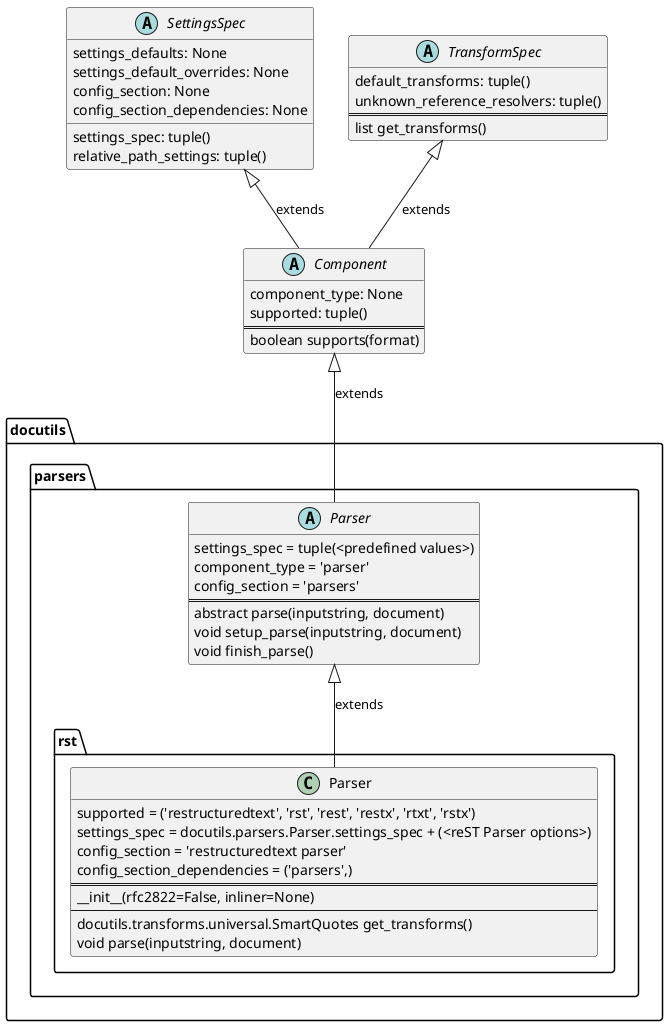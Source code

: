 
@startuml
SettingsSpec <|-- Component: extends
TransformSpec <|-- Component: extends
Component <|-- docutils.parsers.Parser: extends
docutils.parsers.Parser <|-- docutils.parsers.rst.Parser: extends
abstract SettingsSpec {
   settings_spec: tuple()
   settings_defaults: None
   settings_default_overrides: None
   relative_path_settings: tuple()
   config_section: None
   config_section_dependencies: None
}

abstract TransformSpec {
   default_transforms: tuple()
   unknown_reference_resolvers: tuple()
   ==
   list get_transforms()
}

abstract Component {
   component_type: None
   supported: tuple()
   ==
   boolean supports(format)
}

abstract docutils.parsers.Parser {
   settings_spec = tuple(<predefined values>)
   component_type = 'parser'
   config_section = 'parsers'
   ==
   abstract parse(inputstring, document)
   void setup_parse(inputstring, document)
   void finish_parse()
}

class docutils.parsers.rst.Parser {
   supported = ('restructuredtext', 'rst', 'rest', 'restx', 'rtxt', 'rstx')
   settings_spec = docutils.parsers.Parser.settings_spec + (<reST Parser options>)
   config_section = 'restructuredtext parser'
   config_section_dependencies = ('parsers',)
   ==
   __init__(rfc2822=False, inliner=None)
   --
   docutils.transforms.universal.SmartQuotes get_transforms()
   void parse(inputstring, document)
}

@enduml